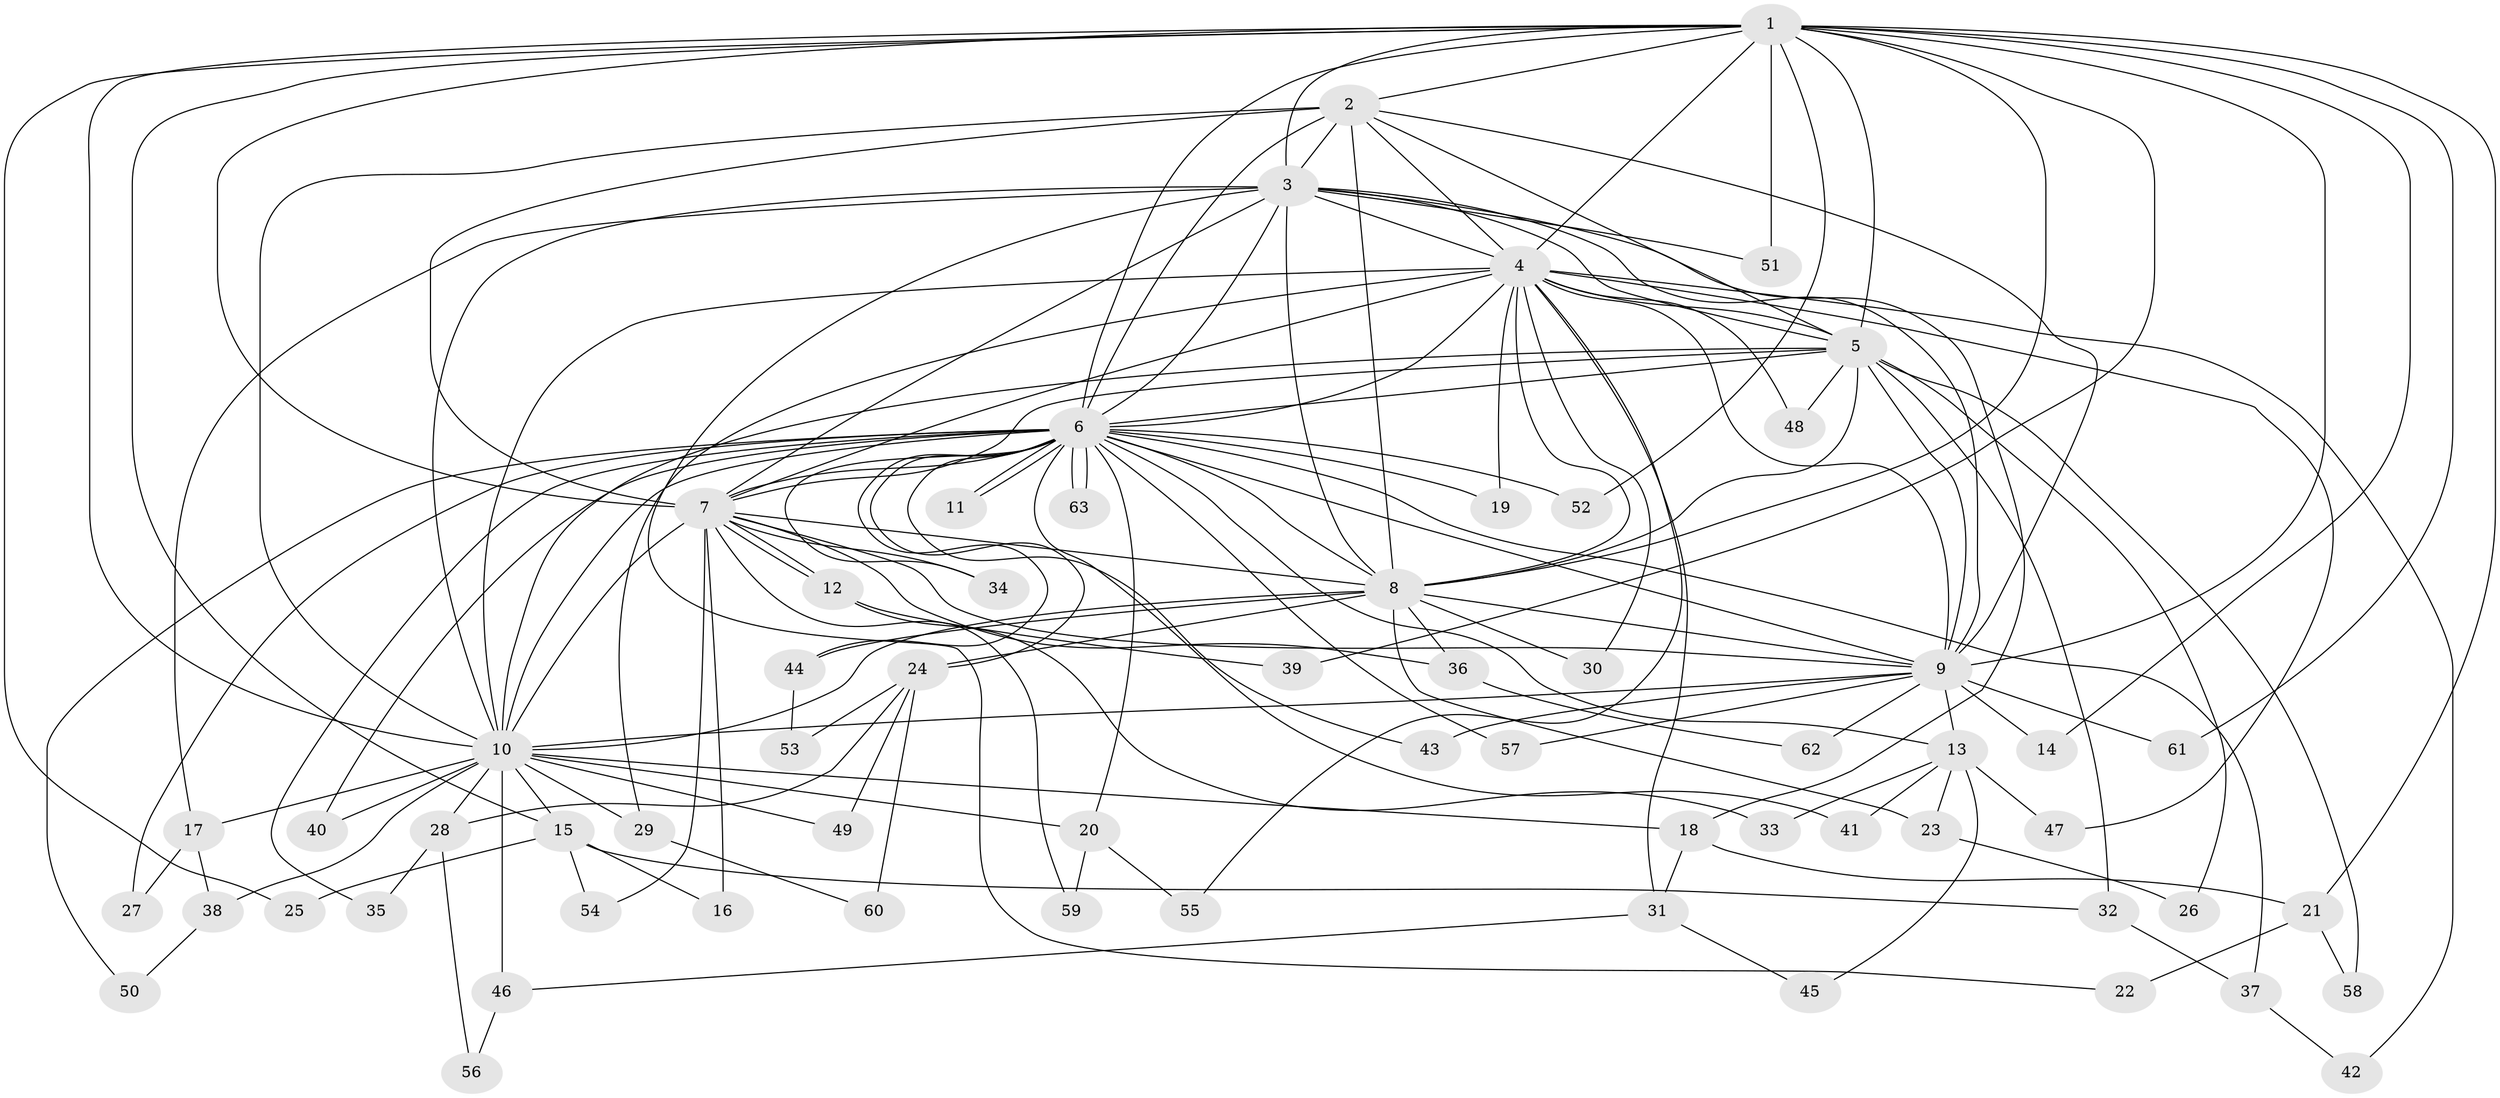 // Generated by graph-tools (version 1.1) at 2025/13/03/09/25 04:13:54]
// undirected, 63 vertices, 151 edges
graph export_dot {
graph [start="1"]
  node [color=gray90,style=filled];
  1;
  2;
  3;
  4;
  5;
  6;
  7;
  8;
  9;
  10;
  11;
  12;
  13;
  14;
  15;
  16;
  17;
  18;
  19;
  20;
  21;
  22;
  23;
  24;
  25;
  26;
  27;
  28;
  29;
  30;
  31;
  32;
  33;
  34;
  35;
  36;
  37;
  38;
  39;
  40;
  41;
  42;
  43;
  44;
  45;
  46;
  47;
  48;
  49;
  50;
  51;
  52;
  53;
  54;
  55;
  56;
  57;
  58;
  59;
  60;
  61;
  62;
  63;
  1 -- 2;
  1 -- 3;
  1 -- 4;
  1 -- 5;
  1 -- 6;
  1 -- 7;
  1 -- 8;
  1 -- 9;
  1 -- 10;
  1 -- 14;
  1 -- 15;
  1 -- 21;
  1 -- 25;
  1 -- 39;
  1 -- 51;
  1 -- 52;
  1 -- 61;
  2 -- 3;
  2 -- 4;
  2 -- 5;
  2 -- 6;
  2 -- 7;
  2 -- 8;
  2 -- 9;
  2 -- 10;
  3 -- 4;
  3 -- 5;
  3 -- 6;
  3 -- 7;
  3 -- 8;
  3 -- 9;
  3 -- 10;
  3 -- 17;
  3 -- 18;
  3 -- 22;
  3 -- 51;
  4 -- 5;
  4 -- 6;
  4 -- 7;
  4 -- 8;
  4 -- 9;
  4 -- 10;
  4 -- 19;
  4 -- 29;
  4 -- 30;
  4 -- 31;
  4 -- 42;
  4 -- 47;
  4 -- 48;
  4 -- 55;
  5 -- 6;
  5 -- 7;
  5 -- 8;
  5 -- 9;
  5 -- 10;
  5 -- 26;
  5 -- 32;
  5 -- 48;
  5 -- 58;
  6 -- 7;
  6 -- 8;
  6 -- 9;
  6 -- 10;
  6 -- 11;
  6 -- 11;
  6 -- 13;
  6 -- 19;
  6 -- 20;
  6 -- 24;
  6 -- 27;
  6 -- 34;
  6 -- 35;
  6 -- 37;
  6 -- 40;
  6 -- 41;
  6 -- 43;
  6 -- 44;
  6 -- 50;
  6 -- 52;
  6 -- 57;
  6 -- 63;
  6 -- 63;
  7 -- 8;
  7 -- 9;
  7 -- 10;
  7 -- 12;
  7 -- 12;
  7 -- 16;
  7 -- 34;
  7 -- 36;
  7 -- 54;
  7 -- 59;
  8 -- 9;
  8 -- 10;
  8 -- 23;
  8 -- 24;
  8 -- 30;
  8 -- 36;
  8 -- 44;
  9 -- 10;
  9 -- 13;
  9 -- 14;
  9 -- 43;
  9 -- 57;
  9 -- 61;
  9 -- 62;
  10 -- 15;
  10 -- 17;
  10 -- 18;
  10 -- 20;
  10 -- 28;
  10 -- 29;
  10 -- 38;
  10 -- 40;
  10 -- 46;
  10 -- 49;
  12 -- 33;
  12 -- 39;
  13 -- 23;
  13 -- 33;
  13 -- 41;
  13 -- 45;
  13 -- 47;
  15 -- 16;
  15 -- 25;
  15 -- 32;
  15 -- 54;
  17 -- 27;
  17 -- 38;
  18 -- 21;
  18 -- 31;
  20 -- 55;
  20 -- 59;
  21 -- 22;
  21 -- 58;
  23 -- 26;
  24 -- 28;
  24 -- 49;
  24 -- 53;
  24 -- 60;
  28 -- 35;
  28 -- 56;
  29 -- 60;
  31 -- 45;
  31 -- 46;
  32 -- 37;
  36 -- 62;
  37 -- 42;
  38 -- 50;
  44 -- 53;
  46 -- 56;
}
